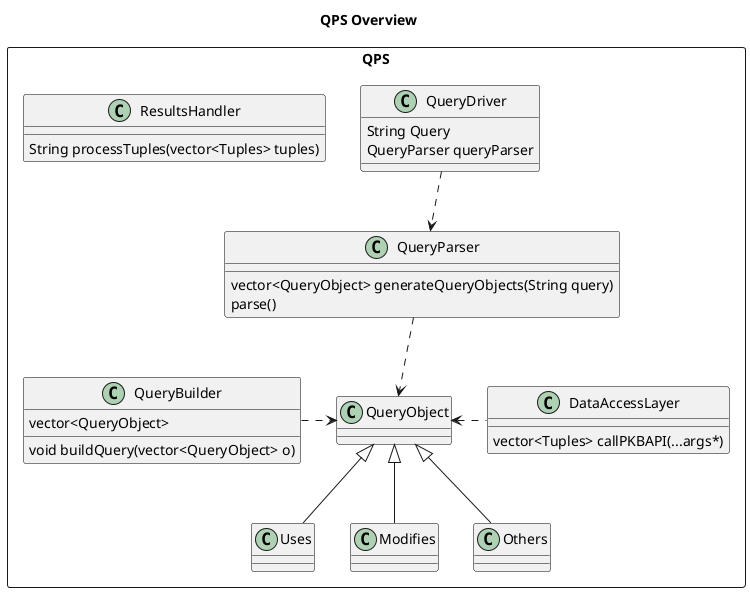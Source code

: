 @startuml
' !include ../style.puml
skinparam ClassFontColor #000000
skinparam ClassBorderColor #000000

title QPS Overview

' package QueryProcessingSubsystem <<Rectangle>> {
    
' }
' Class Tokens {
        
' }
package QPS <<Rectangle>> {
    'Tokenizes the query'
    ' Class Tokenizer {
    '     vector<Tokens> tokens
    ' }
    'Represents the different types of tokens'
    
    Class QueryDriver {
        String Query
        QueryParser queryParser
    }

    'Converts the Tokens into Query Object'
    Class QueryParser {
        vector<QueryObject> generateQueryObjects(String query)
        parse()
    }

    'AST representation of tokens'
    ' Class AST'

    'Holds the info needed to request the PKB'
    Class QueryObject {
        
    }
    Class Uses
    Class Modifies
    Class Others
    
    'builds the query based on Query Object (which API calls to make to PKB)'
    Class QueryBuilder {
        vector<QueryObject>
        void buildQuery(vector<QueryObject> o)
    }
    'Handles return values from PKB'
    Class ResultsHandler {
        String processTuples(vector<Tuples> tuples)
    }

    'Talks to PKB'
    Class DataAccessLayer {
        
        vector<Tuples> callPKBAPI(...args*)
    }

    

}


Uses -up-|> QueryObject
Modifies -up-|> QueryObject
Others -up-|> QueryObject
QueryParser .down.> QueryObject
DataAccessLayer .left.> QueryObject
QueryBuilder .right.> QueryObject
QueryDriver ..> QueryParser
' QueryProcessingSubsystem -down-> QPS
' Clauses -up-|> QueryEvaluator

@end
